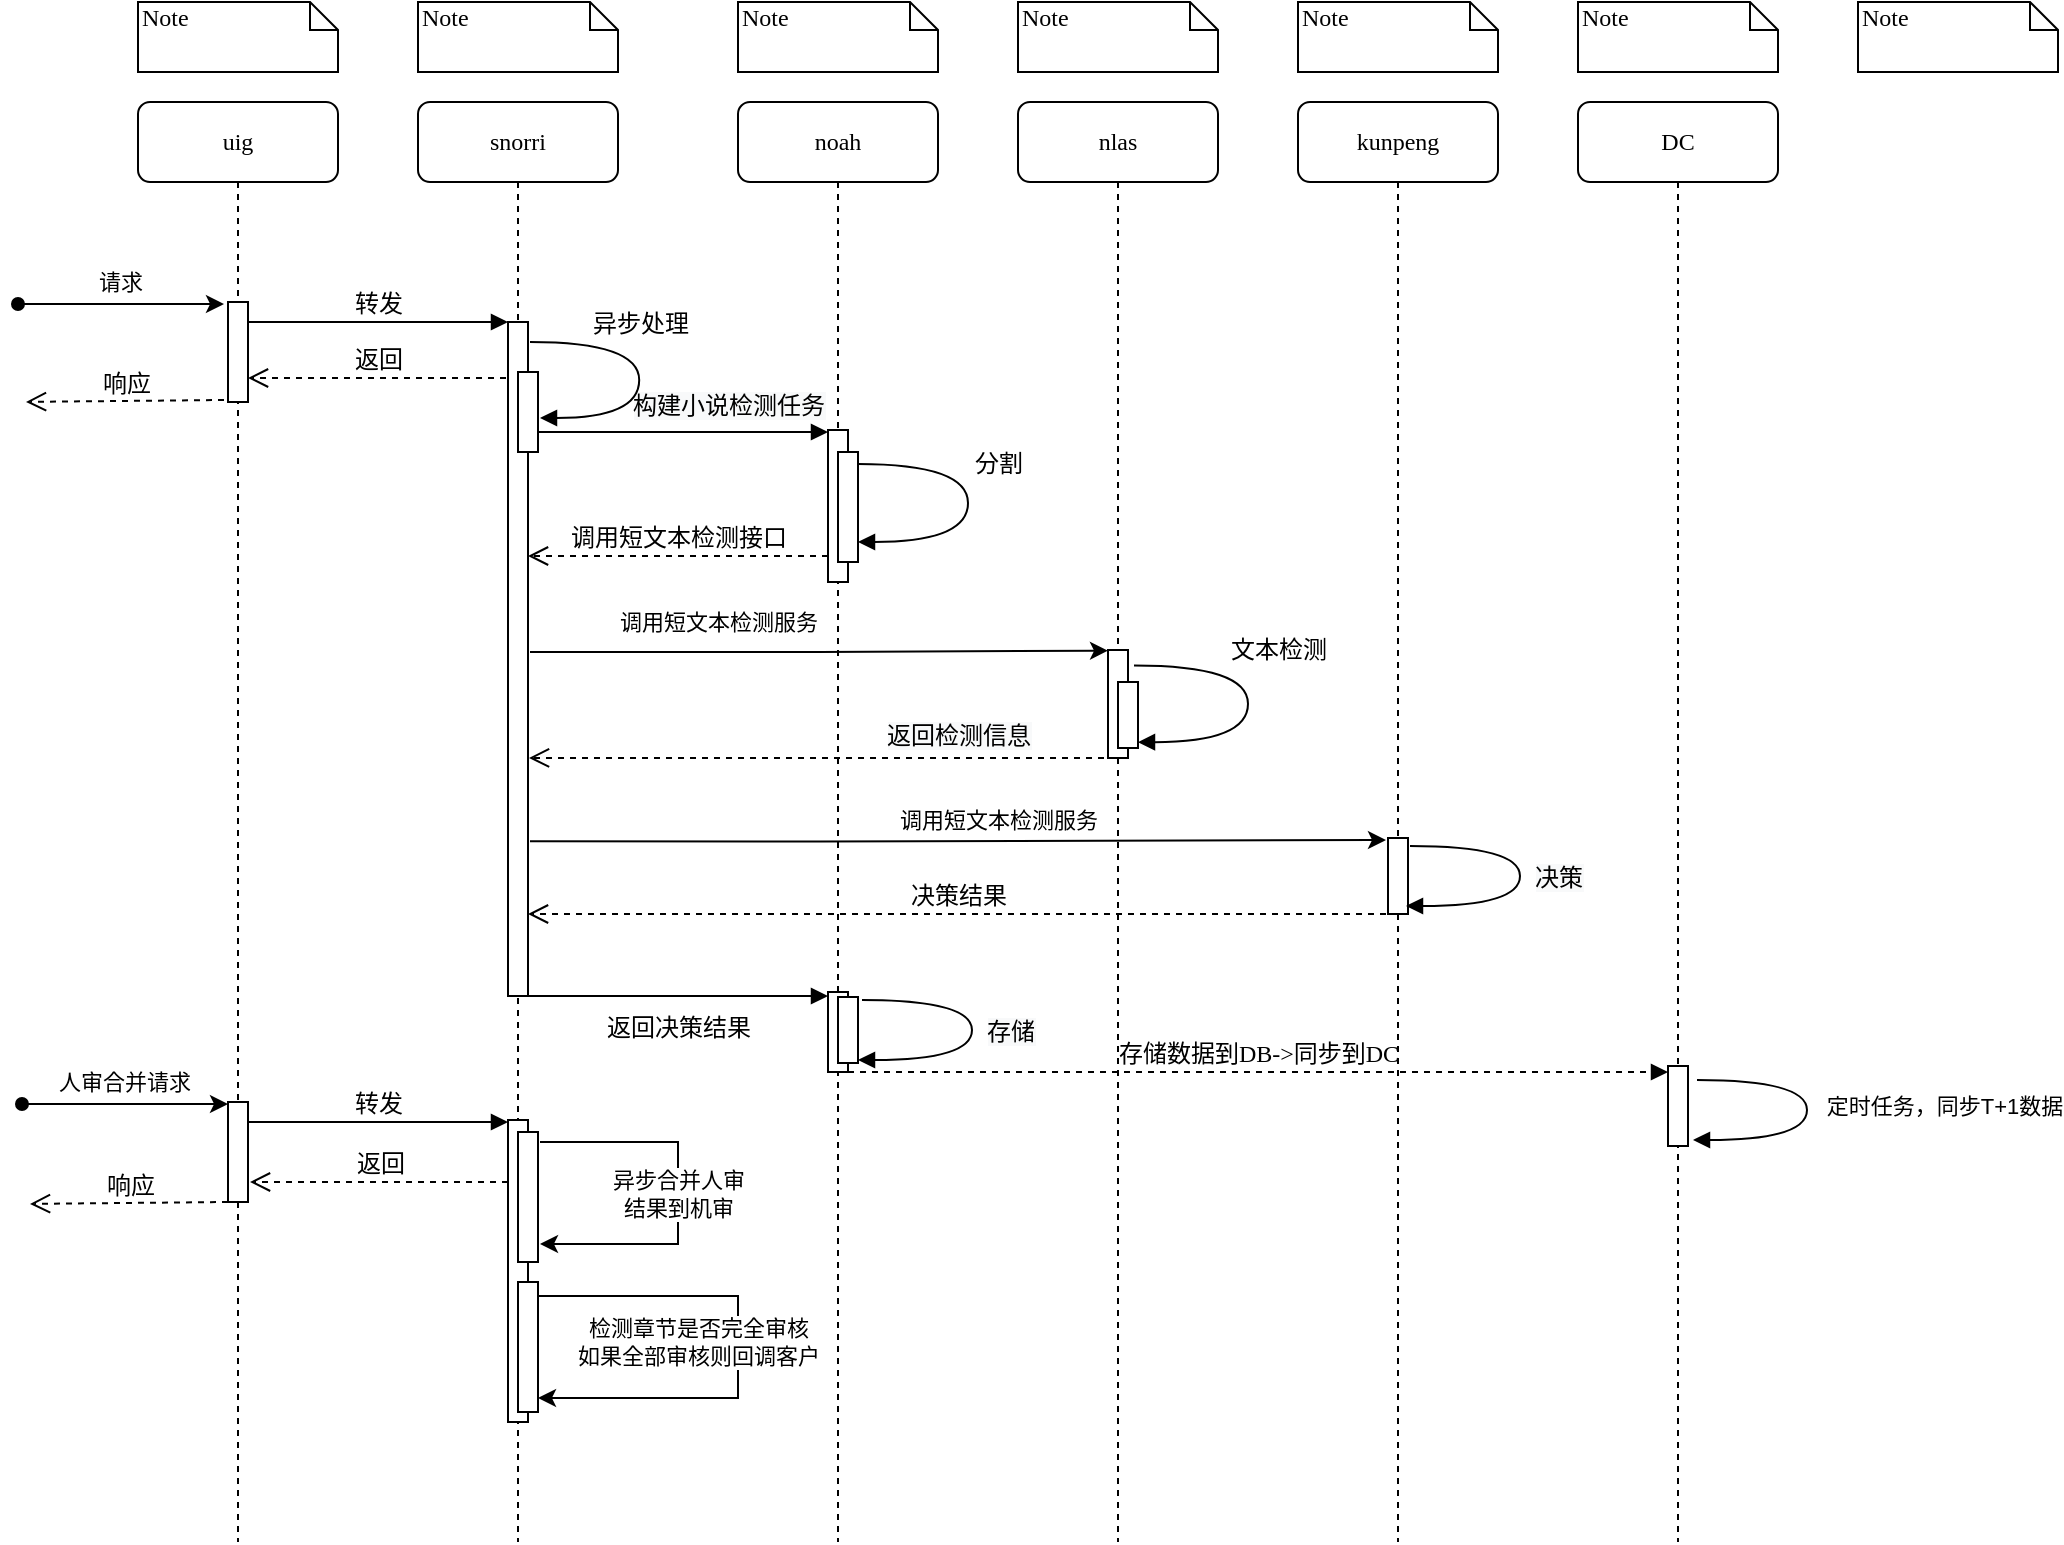 <mxfile version="14.7.6" type="github">
  <diagram name="Page-1" id="13e1069c-82ec-6db2-03f1-153e76fe0fe0">
    <mxGraphModel dx="1064" dy="648" grid="1" gridSize="10" guides="1" tooltips="1" connect="1" arrows="1" fold="1" page="1" pageScale="1" pageWidth="1100" pageHeight="850" background="none" math="0" shadow="0">
      <root>
        <mxCell id="0" />
        <mxCell id="1" parent="0" />
        <mxCell id="7baba1c4bc27f4b0-2" value="snorri" style="shape=umlLifeline;perimeter=lifelinePerimeter;whiteSpace=wrap;html=1;container=1;collapsible=0;recursiveResize=0;outlineConnect=0;rounded=1;shadow=0;comic=0;labelBackgroundColor=none;strokeWidth=1;fontFamily=Verdana;fontSize=12;align=center;" parent="1" vertex="1">
          <mxGeometry x="240" y="80" width="100" height="720" as="geometry" />
        </mxCell>
        <mxCell id="7baba1c4bc27f4b0-10" value="" style="html=1;points=[];perimeter=orthogonalPerimeter;rounded=0;shadow=0;comic=0;labelBackgroundColor=none;strokeWidth=1;fontFamily=Verdana;fontSize=12;align=center;" parent="7baba1c4bc27f4b0-2" vertex="1">
          <mxGeometry x="45" y="110" width="10" height="337" as="geometry" />
        </mxCell>
        <mxCell id="7baba1c4bc27f4b0-3" value="noah" style="shape=umlLifeline;perimeter=lifelinePerimeter;whiteSpace=wrap;html=1;container=1;collapsible=0;recursiveResize=0;outlineConnect=0;rounded=1;shadow=0;comic=0;labelBackgroundColor=none;strokeWidth=1;fontFamily=Verdana;fontSize=12;align=center;" parent="1" vertex="1">
          <mxGeometry x="400" y="80" width="100" height="720" as="geometry" />
        </mxCell>
        <mxCell id="7baba1c4bc27f4b0-13" value="" style="html=1;points=[];perimeter=orthogonalPerimeter;rounded=0;shadow=0;comic=0;labelBackgroundColor=none;strokeWidth=1;fontFamily=Verdana;fontSize=12;align=center;" parent="7baba1c4bc27f4b0-3" vertex="1">
          <mxGeometry x="45" y="164" width="10" height="76" as="geometry" />
        </mxCell>
        <mxCell id="7baba1c4bc27f4b0-4" value="nlas" style="shape=umlLifeline;perimeter=lifelinePerimeter;whiteSpace=wrap;html=1;container=1;collapsible=0;recursiveResize=0;outlineConnect=0;rounded=1;shadow=0;comic=0;labelBackgroundColor=none;strokeWidth=1;fontFamily=Verdana;fontSize=12;align=center;" parent="1" vertex="1">
          <mxGeometry x="540" y="80" width="100" height="720" as="geometry" />
        </mxCell>
        <mxCell id="7baba1c4bc27f4b0-5" value="kunpeng" style="shape=umlLifeline;perimeter=lifelinePerimeter;whiteSpace=wrap;html=1;container=1;collapsible=0;recursiveResize=0;outlineConnect=0;rounded=1;shadow=0;comic=0;labelBackgroundColor=none;strokeWidth=1;fontFamily=Verdana;fontSize=12;align=center;" parent="1" vertex="1">
          <mxGeometry x="680" y="80" width="100" height="720" as="geometry" />
        </mxCell>
        <mxCell id="7baba1c4bc27f4b0-6" value="DC" style="shape=umlLifeline;perimeter=lifelinePerimeter;whiteSpace=wrap;html=1;container=1;collapsible=0;recursiveResize=0;outlineConnect=0;rounded=1;shadow=0;comic=0;labelBackgroundColor=none;strokeWidth=1;fontFamily=Verdana;fontSize=12;align=center;" parent="1" vertex="1">
          <mxGeometry x="820" y="80" width="100" height="720" as="geometry" />
        </mxCell>
        <mxCell id="7baba1c4bc27f4b0-8" value="uig" style="shape=umlLifeline;perimeter=lifelinePerimeter;whiteSpace=wrap;html=1;container=1;collapsible=0;recursiveResize=0;outlineConnect=0;rounded=1;shadow=0;comic=0;labelBackgroundColor=none;strokeWidth=1;fontFamily=Verdana;fontSize=12;align=center;" parent="1" vertex="1">
          <mxGeometry x="100" y="80" width="100" height="720" as="geometry" />
        </mxCell>
        <mxCell id="7baba1c4bc27f4b0-9" value="" style="html=1;points=[];perimeter=orthogonalPerimeter;rounded=0;shadow=0;comic=0;labelBackgroundColor=none;strokeWidth=1;fontFamily=Verdana;fontSize=12;align=center;" parent="7baba1c4bc27f4b0-8" vertex="1">
          <mxGeometry x="45" y="100" width="10" height="50" as="geometry" />
        </mxCell>
        <mxCell id="7baba1c4bc27f4b0-16" value="" style="html=1;points=[];perimeter=orthogonalPerimeter;rounded=0;shadow=0;comic=0;labelBackgroundColor=none;strokeWidth=1;fontFamily=Verdana;fontSize=12;align=center;" parent="1" vertex="1">
          <mxGeometry x="585" y="354" width="10" height="54" as="geometry" />
        </mxCell>
        <mxCell id="7baba1c4bc27f4b0-19" value="" style="html=1;points=[];perimeter=orthogonalPerimeter;rounded=0;shadow=0;comic=0;labelBackgroundColor=none;strokeWidth=1;fontFamily=Verdana;fontSize=12;align=center;" parent="1" vertex="1">
          <mxGeometry x="725" y="448" width="10" height="38" as="geometry" />
        </mxCell>
        <mxCell id="7baba1c4bc27f4b0-11" value="转发" style="html=1;verticalAlign=bottom;endArrow=block;entryX=0;entryY=0;labelBackgroundColor=none;fontFamily=Verdana;fontSize=12;edgeStyle=elbowEdgeStyle;elbow=vertical;" parent="1" edge="1">
          <mxGeometry relative="1" as="geometry">
            <mxPoint x="155" y="190" as="sourcePoint" />
            <mxPoint x="285" y="190" as="targetPoint" />
          </mxGeometry>
        </mxCell>
        <mxCell id="7baba1c4bc27f4b0-14" value="" style="html=1;verticalAlign=bottom;endArrow=block;entryX=0;entryY=0;labelBackgroundColor=none;fontFamily=Verdana;fontSize=12;edgeStyle=elbowEdgeStyle;elbow=vertical;" parent="1" edge="1">
          <mxGeometry y="-25" relative="1" as="geometry">
            <mxPoint x="295" y="245" as="sourcePoint" />
            <mxPoint x="445" y="245.0" as="targetPoint" />
            <mxPoint as="offset" />
          </mxGeometry>
        </mxCell>
        <mxCell id="RXEnnHsVAD80fLG_SkSN-28" value="&lt;span style=&quot;font-family: &amp;#34;verdana&amp;#34; ; font-size: 12px ; background-color: rgb(248 , 249 , 250)&quot;&gt;构建小说检测任务&lt;/span&gt;" style="edgeLabel;html=1;align=center;verticalAlign=middle;resizable=0;points=[];" vertex="1" connectable="0" parent="7baba1c4bc27f4b0-14">
          <mxGeometry x="0.147" y="1" relative="1" as="geometry">
            <mxPoint x="14" y="-12" as="offset" />
          </mxGeometry>
        </mxCell>
        <mxCell id="7baba1c4bc27f4b0-34" value="" style="html=1;points=[];perimeter=orthogonalPerimeter;rounded=0;shadow=0;comic=0;labelBackgroundColor=none;strokeWidth=1;fontFamily=Verdana;fontSize=12;align=center;" parent="1" vertex="1">
          <mxGeometry x="590" y="370" width="10" height="33" as="geometry" />
        </mxCell>
        <mxCell id="7baba1c4bc27f4b0-36" value="文本检测" style="html=1;verticalAlign=bottom;endArrow=block;labelBackgroundColor=none;fontFamily=Verdana;fontSize=12;elbow=vertical;edgeStyle=orthogonalEdgeStyle;curved=1;exitX=1.3;exitY=0.143;exitPerimeter=0;exitDx=0;exitDy=0;" parent="1" source="7baba1c4bc27f4b0-16" edge="1">
          <mxGeometry x="-0.221" y="15" relative="1" as="geometry">
            <mxPoint x="605.66" y="361.01" as="sourcePoint" />
            <mxPoint x="600" y="400.1" as="targetPoint" />
            <Array as="points">
              <mxPoint x="598" y="361" />
              <mxPoint x="655" y="361" />
              <mxPoint x="655" y="400" />
            </Array>
            <mxPoint as="offset" />
          </mxGeometry>
        </mxCell>
        <mxCell id="7baba1c4bc27f4b0-40" value="Note" style="shape=note;whiteSpace=wrap;html=1;size=14;verticalAlign=top;align=left;spacingTop=-6;rounded=0;shadow=0;comic=0;labelBackgroundColor=none;strokeWidth=1;fontFamily=Verdana;fontSize=12" parent="1" vertex="1">
          <mxGeometry x="100" y="30" width="100" height="35" as="geometry" />
        </mxCell>
        <mxCell id="7baba1c4bc27f4b0-41" value="Note" style="shape=note;whiteSpace=wrap;html=1;size=14;verticalAlign=top;align=left;spacingTop=-6;rounded=0;shadow=0;comic=0;labelBackgroundColor=none;strokeWidth=1;fontFamily=Verdana;fontSize=12" parent="1" vertex="1">
          <mxGeometry x="240" y="30" width="100" height="35" as="geometry" />
        </mxCell>
        <mxCell id="7baba1c4bc27f4b0-42" value="Note" style="shape=note;whiteSpace=wrap;html=1;size=14;verticalAlign=top;align=left;spacingTop=-6;rounded=0;shadow=0;comic=0;labelBackgroundColor=none;strokeWidth=1;fontFamily=Verdana;fontSize=12" parent="1" vertex="1">
          <mxGeometry x="400" y="30" width="100" height="35" as="geometry" />
        </mxCell>
        <mxCell id="7baba1c4bc27f4b0-43" value="Note" style="shape=note;whiteSpace=wrap;html=1;size=14;verticalAlign=top;align=left;spacingTop=-6;rounded=0;shadow=0;comic=0;labelBackgroundColor=none;strokeWidth=1;fontFamily=Verdana;fontSize=12" parent="1" vertex="1">
          <mxGeometry x="540" y="30" width="100" height="35" as="geometry" />
        </mxCell>
        <mxCell id="7baba1c4bc27f4b0-44" value="Note" style="shape=note;whiteSpace=wrap;html=1;size=14;verticalAlign=top;align=left;spacingTop=-6;rounded=0;shadow=0;comic=0;labelBackgroundColor=none;strokeWidth=1;fontFamily=Verdana;fontSize=12" parent="1" vertex="1">
          <mxGeometry x="680" y="30" width="100" height="35" as="geometry" />
        </mxCell>
        <mxCell id="7baba1c4bc27f4b0-45" value="Note" style="shape=note;whiteSpace=wrap;html=1;size=14;verticalAlign=top;align=left;spacingTop=-6;rounded=0;shadow=0;comic=0;labelBackgroundColor=none;strokeWidth=1;fontFamily=Verdana;fontSize=12" parent="1" vertex="1">
          <mxGeometry x="820" y="30" width="100" height="35" as="geometry" />
        </mxCell>
        <mxCell id="7baba1c4bc27f4b0-46" value="Note" style="shape=note;whiteSpace=wrap;html=1;size=14;verticalAlign=top;align=left;spacingTop=-6;rounded=0;shadow=0;comic=0;labelBackgroundColor=none;strokeWidth=1;fontFamily=Verdana;fontSize=12" parent="1" vertex="1">
          <mxGeometry x="960" y="30" width="100" height="35" as="geometry" />
        </mxCell>
        <mxCell id="RXEnnHsVAD80fLG_SkSN-1" value="" style="endArrow=classic;html=1;startArrow=oval;startFill=1;" edge="1" parent="1">
          <mxGeometry width="50" height="50" relative="1" as="geometry">
            <mxPoint x="40" y="181" as="sourcePoint" />
            <mxPoint x="143" y="181" as="targetPoint" />
          </mxGeometry>
        </mxCell>
        <mxCell id="RXEnnHsVAD80fLG_SkSN-2" value="请求" style="edgeLabel;html=1;align=center;verticalAlign=middle;resizable=0;points=[];" vertex="1" connectable="0" parent="RXEnnHsVAD80fLG_SkSN-1">
          <mxGeometry x="-0.01" relative="1" as="geometry">
            <mxPoint y="-11" as="offset" />
          </mxGeometry>
        </mxCell>
        <mxCell id="RXEnnHsVAD80fLG_SkSN-3" value="异步处理" style="html=1;verticalAlign=bottom;endArrow=block;labelBackgroundColor=none;fontFamily=Verdana;fontSize=12;elbow=vertical;edgeStyle=orthogonalEdgeStyle;curved=1;exitX=1.038;exitY=0.345;exitPerimeter=0;" edge="1" parent="1">
          <mxGeometry x="-0.234" relative="1" as="geometry">
            <mxPoint x="296.0" y="200.0" as="sourcePoint" />
            <mxPoint x="301" y="238" as="targetPoint" />
            <Array as="points">
              <mxPoint x="350.62" y="199.9" />
              <mxPoint x="350.62" y="237.9" />
            </Array>
            <mxPoint as="offset" />
          </mxGeometry>
        </mxCell>
        <mxCell id="RXEnnHsVAD80fLG_SkSN-4" value="返回" style="html=1;verticalAlign=bottom;endArrow=open;dashed=1;endSize=8;labelBackgroundColor=none;fontFamily=Verdana;fontSize=12;edgeStyle=elbowEdgeStyle;elbow=vertical;" edge="1" parent="1">
          <mxGeometry x="-0.001" relative="1" as="geometry">
            <mxPoint x="155" y="218" as="targetPoint" />
            <Array as="points">
              <mxPoint x="250" y="218" />
              <mxPoint x="410" y="228" />
            </Array>
            <mxPoint x="284" y="218" as="sourcePoint" />
            <mxPoint as="offset" />
          </mxGeometry>
        </mxCell>
        <mxCell id="RXEnnHsVAD80fLG_SkSN-5" value="响应" style="html=1;verticalAlign=bottom;endArrow=open;dashed=1;endSize=8;labelBackgroundColor=none;fontFamily=Verdana;fontSize=12;edgeStyle=elbowEdgeStyle;elbow=vertical;exitX=-0.1;exitY=0.223;exitDx=0;exitDy=0;exitPerimeter=0;" edge="1" parent="1">
          <mxGeometry x="-0.001" relative="1" as="geometry">
            <mxPoint x="44" y="230" as="targetPoint" />
            <Array as="points">
              <mxPoint x="109" y="229.94" />
              <mxPoint x="269" y="239.94" />
            </Array>
            <mxPoint x="143" y="229.0" as="sourcePoint" />
            <mxPoint as="offset" />
          </mxGeometry>
        </mxCell>
        <mxCell id="RXEnnHsVAD80fLG_SkSN-6" value="" style="html=1;points=[];perimeter=orthogonalPerimeter;rounded=0;shadow=0;comic=0;labelBackgroundColor=none;strokeWidth=1;fontFamily=Verdana;fontSize=12;align=center;" vertex="1" parent="1">
          <mxGeometry x="290" y="215" width="10" height="40" as="geometry" />
        </mxCell>
        <mxCell id="RXEnnHsVAD80fLG_SkSN-7" value="" style="html=1;points=[];perimeter=orthogonalPerimeter;rounded=0;shadow=0;comic=0;labelBackgroundColor=none;strokeWidth=1;fontFamily=Verdana;fontSize=12;align=center;" vertex="1" parent="1">
          <mxGeometry x="450" y="255" width="10" height="55" as="geometry" />
        </mxCell>
        <mxCell id="RXEnnHsVAD80fLG_SkSN-8" value="分割" style="html=1;verticalAlign=bottom;endArrow=block;labelBackgroundColor=none;fontFamily=Verdana;fontSize=12;elbow=vertical;edgeStyle=orthogonalEdgeStyle;curved=1;exitX=1;exitY=0.109;exitPerimeter=0;exitDx=0;exitDy=0;" edge="1" parent="1" source="RXEnnHsVAD80fLG_SkSN-7">
          <mxGeometry x="-0.141" y="15" relative="1" as="geometry">
            <mxPoint x="465.66" y="260.91" as="sourcePoint" />
            <mxPoint x="460" y="300" as="targetPoint" />
            <Array as="points">
              <mxPoint x="515" y="261" />
              <mxPoint x="515" y="300" />
            </Array>
            <mxPoint as="offset" />
          </mxGeometry>
        </mxCell>
        <mxCell id="RXEnnHsVAD80fLG_SkSN-9" value="调用短文本检测接口" style="html=1;verticalAlign=bottom;endArrow=open;dashed=1;endSize=8;labelBackgroundColor=none;fontFamily=Verdana;fontSize=12;edgeStyle=elbowEdgeStyle;elbow=vertical;" edge="1" parent="1">
          <mxGeometry relative="1" as="geometry">
            <mxPoint x="295" y="307" as="targetPoint" />
            <Array as="points" />
            <mxPoint x="445" y="307" as="sourcePoint" />
          </mxGeometry>
        </mxCell>
        <mxCell id="RXEnnHsVAD80fLG_SkSN-11" value="" style="edgeStyle=orthogonalEdgeStyle;rounded=0;orthogonalLoop=1;jettySize=auto;html=1;startArrow=none;startFill=0;entryX=0;entryY=0.006;entryDx=0;entryDy=0;entryPerimeter=0;" edge="1" parent="1" target="7baba1c4bc27f4b0-16">
          <mxGeometry x="0.274" y="5" relative="1" as="geometry">
            <mxPoint x="296" y="355" as="sourcePoint" />
            <mxPoint x="449.5" y="346" as="targetPoint" />
            <Array as="points">
              <mxPoint x="441" y="355" />
            </Array>
            <mxPoint as="offset" />
          </mxGeometry>
        </mxCell>
        <mxCell id="RXEnnHsVAD80fLG_SkSN-25" value="调用短文本检测服务" style="edgeLabel;html=1;align=center;verticalAlign=middle;resizable=0;points=[];" vertex="1" connectable="0" parent="RXEnnHsVAD80fLG_SkSN-11">
          <mxGeometry x="-0.128" y="-1" relative="1" as="geometry">
            <mxPoint x="-32" y="-16" as="offset" />
          </mxGeometry>
        </mxCell>
        <mxCell id="RXEnnHsVAD80fLG_SkSN-12" value="" style="html=1;verticalAlign=bottom;endArrow=open;dashed=1;endSize=8;exitX=-0.1;exitY=0.964;labelBackgroundColor=none;fontFamily=Verdana;fontSize=12;exitDx=0;exitDy=0;exitPerimeter=0;" edge="1" parent="1">
          <mxGeometry relative="1" as="geometry">
            <mxPoint x="295.5" y="407.984" as="targetPoint" />
            <mxPoint x="583" y="407.984" as="sourcePoint" />
          </mxGeometry>
        </mxCell>
        <mxCell id="RXEnnHsVAD80fLG_SkSN-26" value="&lt;span style=&quot;font-family: &amp;#34;verdana&amp;#34; ; font-size: 12px ; background-color: rgb(248 , 249 , 250)&quot;&gt;返回检测信息&lt;/span&gt;" style="edgeLabel;html=1;align=center;verticalAlign=middle;resizable=0;points=[];" vertex="1" connectable="0" parent="RXEnnHsVAD80fLG_SkSN-12">
          <mxGeometry x="0.162" relative="1" as="geometry">
            <mxPoint x="94" y="-11" as="offset" />
          </mxGeometry>
        </mxCell>
        <mxCell id="RXEnnHsVAD80fLG_SkSN-13" value="" style="edgeStyle=orthogonalEdgeStyle;rounded=0;orthogonalLoop=1;jettySize=auto;html=1;startArrow=none;startFill=0;" edge="1" parent="1">
          <mxGeometry relative="1" as="geometry">
            <mxPoint x="296" y="449.66" as="sourcePoint" />
            <mxPoint x="724" y="449" as="targetPoint" />
            <Array as="points">
              <mxPoint x="441" y="450" />
            </Array>
          </mxGeometry>
        </mxCell>
        <mxCell id="RXEnnHsVAD80fLG_SkSN-27" value="调用短文本检测服务" style="edgeLabel;html=1;align=center;verticalAlign=middle;resizable=0;points=[];" vertex="1" connectable="0" parent="RXEnnHsVAD80fLG_SkSN-13">
          <mxGeometry x="0.093" y="-1" relative="1" as="geometry">
            <mxPoint y="-12" as="offset" />
          </mxGeometry>
        </mxCell>
        <mxCell id="RXEnnHsVAD80fLG_SkSN-14" value="决策结果" style="html=1;verticalAlign=bottom;endArrow=open;dashed=1;endSize=8;exitX=0;exitY=0.95;labelBackgroundColor=none;fontFamily=Verdana;fontSize=12;" edge="1" parent="1">
          <mxGeometry relative="1" as="geometry">
            <mxPoint x="295" y="486" as="targetPoint" />
            <mxPoint x="724" y="486" as="sourcePoint" />
          </mxGeometry>
        </mxCell>
        <mxCell id="RXEnnHsVAD80fLG_SkSN-17" value="" style="html=1;verticalAlign=bottom;endArrow=block;labelBackgroundColor=none;fontFamily=Verdana;fontSize=12;elbow=vertical;edgeStyle=orthogonalEdgeStyle;curved=1;exitX=1.038;exitY=0.345;exitPerimeter=0;" edge="1" parent="1">
          <mxGeometry x="-0.225" y="9" relative="1" as="geometry">
            <mxPoint x="736.003" y="452" as="sourcePoint" />
            <mxPoint x="734" y="482" as="targetPoint" />
            <Array as="points">
              <mxPoint x="791" y="452" />
              <mxPoint x="791" y="482" />
            </Array>
            <mxPoint as="offset" />
          </mxGeometry>
        </mxCell>
        <mxCell id="RXEnnHsVAD80fLG_SkSN-24" value="&lt;span style=&quot;font-family: &amp;#34;verdana&amp;#34; ; font-size: 12px ; background-color: rgb(248 , 249 , 250)&quot;&gt;决策&lt;/span&gt;" style="edgeLabel;html=1;align=center;verticalAlign=middle;resizable=0;points=[];" vertex="1" connectable="0" parent="RXEnnHsVAD80fLG_SkSN-17">
          <mxGeometry x="0.592" y="-2" relative="1" as="geometry">
            <mxPoint x="47" y="-12" as="offset" />
          </mxGeometry>
        </mxCell>
        <mxCell id="RXEnnHsVAD80fLG_SkSN-18" value="" style="html=1;points=[];perimeter=orthogonalPerimeter;rounded=0;shadow=0;comic=0;labelBackgroundColor=none;strokeWidth=1;fontFamily=Verdana;fontSize=12;align=center;" vertex="1" parent="1">
          <mxGeometry x="445" y="525" width="10" height="40" as="geometry" />
        </mxCell>
        <mxCell id="RXEnnHsVAD80fLG_SkSN-19" value="返回决策结果" style="html=1;verticalAlign=bottom;endArrow=block;entryX=0;entryY=0;labelBackgroundColor=none;fontFamily=Verdana;fontSize=12;edgeStyle=elbowEdgeStyle;elbow=vertical;" edge="1" parent="1">
          <mxGeometry y="-25" relative="1" as="geometry">
            <mxPoint x="295" y="527" as="sourcePoint" />
            <mxPoint x="445" y="527.0" as="targetPoint" />
            <mxPoint as="offset" />
          </mxGeometry>
        </mxCell>
        <mxCell id="RXEnnHsVAD80fLG_SkSN-20" value="" style="html=1;points=[];perimeter=orthogonalPerimeter;rounded=0;shadow=0;comic=0;labelBackgroundColor=none;strokeWidth=1;fontFamily=Verdana;fontSize=12;align=center;" vertex="1" parent="1">
          <mxGeometry x="865" y="562" width="10" height="40" as="geometry" />
        </mxCell>
        <mxCell id="RXEnnHsVAD80fLG_SkSN-21" value="存储数据到DB-&amp;gt;同步到DC" style="html=1;verticalAlign=bottom;endArrow=block;labelBackgroundColor=none;fontFamily=Verdana;fontSize=12;edgeStyle=elbowEdgeStyle;elbow=horizontal;dashed=1;" edge="1" parent="1">
          <mxGeometry relative="1" as="geometry">
            <mxPoint x="455" y="565" as="sourcePoint" />
            <mxPoint x="865" y="565" as="targetPoint" />
            <mxPoint as="offset" />
          </mxGeometry>
        </mxCell>
        <mxCell id="RXEnnHsVAD80fLG_SkSN-22" value="" style="html=1;verticalAlign=bottom;endArrow=block;labelBackgroundColor=none;fontFamily=Verdana;fontSize=12;elbow=vertical;edgeStyle=orthogonalEdgeStyle;curved=1;exitX=1.038;exitY=0.345;exitPerimeter=0;" edge="1" parent="1">
          <mxGeometry x="-0.225" y="9" relative="1" as="geometry">
            <mxPoint x="879.503" y="569" as="sourcePoint" />
            <mxPoint x="877.5" y="599" as="targetPoint" />
            <Array as="points">
              <mxPoint x="934.5" y="569" />
              <mxPoint x="934.5" y="599" />
            </Array>
            <mxPoint as="offset" />
          </mxGeometry>
        </mxCell>
        <mxCell id="RXEnnHsVAD80fLG_SkSN-23" value="定时任务，同步T+1数据" style="edgeLabel;html=1;align=center;verticalAlign=middle;resizable=0;points=[];" vertex="1" connectable="0" parent="RXEnnHsVAD80fLG_SkSN-22">
          <mxGeometry x="0.014" y="-1" relative="1" as="geometry">
            <mxPoint x="69" y="-4" as="offset" />
          </mxGeometry>
        </mxCell>
        <mxCell id="RXEnnHsVAD80fLG_SkSN-29" value="" style="html=1;points=[];perimeter=orthogonalPerimeter;rounded=0;shadow=0;comic=0;labelBackgroundColor=none;strokeWidth=1;fontFamily=Verdana;fontSize=12;align=center;" vertex="1" parent="1">
          <mxGeometry x="450" y="527.5" width="10" height="33" as="geometry" />
        </mxCell>
        <mxCell id="RXEnnHsVAD80fLG_SkSN-30" value="" style="html=1;verticalAlign=bottom;endArrow=block;labelBackgroundColor=none;fontFamily=Verdana;fontSize=12;elbow=vertical;edgeStyle=orthogonalEdgeStyle;curved=1;exitX=1.038;exitY=0.345;exitPerimeter=0;" edge="1" parent="1">
          <mxGeometry x="-0.225" y="9" relative="1" as="geometry">
            <mxPoint x="462.003" y="529" as="sourcePoint" />
            <mxPoint x="460" y="559" as="targetPoint" />
            <Array as="points">
              <mxPoint x="517" y="529" />
              <mxPoint x="517" y="559" />
            </Array>
            <mxPoint as="offset" />
          </mxGeometry>
        </mxCell>
        <mxCell id="RXEnnHsVAD80fLG_SkSN-31" value="&lt;span style=&quot;font-family: &amp;#34;verdana&amp;#34; ; font-size: 12px ; background-color: rgb(248 , 249 , 250)&quot;&gt;存储&lt;/span&gt;" style="edgeLabel;html=1;align=center;verticalAlign=middle;resizable=0;points=[];" vertex="1" connectable="0" parent="RXEnnHsVAD80fLG_SkSN-30">
          <mxGeometry x="0.592" y="-2" relative="1" as="geometry">
            <mxPoint x="47" y="-12" as="offset" />
          </mxGeometry>
        </mxCell>
        <mxCell id="RXEnnHsVAD80fLG_SkSN-32" value="" style="html=1;points=[];perimeter=orthogonalPerimeter;rounded=0;shadow=0;comic=0;labelBackgroundColor=none;strokeWidth=1;fontFamily=Verdana;fontSize=12;align=center;" vertex="1" parent="1">
          <mxGeometry x="285" y="589" width="10" height="151" as="geometry" />
        </mxCell>
        <mxCell id="RXEnnHsVAD80fLG_SkSN-33" value="" style="html=1;points=[];perimeter=orthogonalPerimeter;rounded=0;shadow=0;comic=0;labelBackgroundColor=none;strokeWidth=1;fontFamily=Verdana;fontSize=12;align=center;" vertex="1" parent="1">
          <mxGeometry x="145" y="580" width="10" height="50" as="geometry" />
        </mxCell>
        <mxCell id="RXEnnHsVAD80fLG_SkSN-34" value="" style="endArrow=classic;html=1;startArrow=oval;startFill=1;" edge="1" parent="1">
          <mxGeometry width="50" height="50" relative="1" as="geometry">
            <mxPoint x="42" y="581" as="sourcePoint" />
            <mxPoint x="145" y="581" as="targetPoint" />
          </mxGeometry>
        </mxCell>
        <mxCell id="RXEnnHsVAD80fLG_SkSN-35" value="人审合并请求" style="edgeLabel;html=1;align=center;verticalAlign=middle;resizable=0;points=[];" vertex="1" connectable="0" parent="RXEnnHsVAD80fLG_SkSN-34">
          <mxGeometry x="-0.01" relative="1" as="geometry">
            <mxPoint y="-11" as="offset" />
          </mxGeometry>
        </mxCell>
        <mxCell id="RXEnnHsVAD80fLG_SkSN-36" value="响应" style="html=1;verticalAlign=bottom;endArrow=open;dashed=1;endSize=8;labelBackgroundColor=none;fontFamily=Verdana;fontSize=12;edgeStyle=elbowEdgeStyle;elbow=vertical;exitX=-0.1;exitY=0.223;exitDx=0;exitDy=0;exitPerimeter=0;" edge="1" parent="1">
          <mxGeometry x="-0.001" relative="1" as="geometry">
            <mxPoint x="46" y="631" as="targetPoint" />
            <Array as="points">
              <mxPoint x="111" y="630.94" />
              <mxPoint x="271" y="640.94" />
            </Array>
            <mxPoint x="145" y="630" as="sourcePoint" />
            <mxPoint as="offset" />
          </mxGeometry>
        </mxCell>
        <mxCell id="RXEnnHsVAD80fLG_SkSN-37" value="转发" style="html=1;verticalAlign=bottom;endArrow=block;entryX=0;entryY=0;labelBackgroundColor=none;fontFamily=Verdana;fontSize=12;edgeStyle=elbowEdgeStyle;elbow=vertical;" edge="1" parent="1">
          <mxGeometry relative="1" as="geometry">
            <mxPoint x="155" y="590" as="sourcePoint" />
            <mxPoint x="285" y="590" as="targetPoint" />
          </mxGeometry>
        </mxCell>
        <mxCell id="RXEnnHsVAD80fLG_SkSN-38" value="" style="html=1;points=[];perimeter=orthogonalPerimeter;rounded=0;shadow=0;comic=0;labelBackgroundColor=none;strokeWidth=1;fontFamily=Verdana;fontSize=12;align=center;" vertex="1" parent="1">
          <mxGeometry x="290" y="595" width="10" height="65" as="geometry" />
        </mxCell>
        <mxCell id="RXEnnHsVAD80fLG_SkSN-39" value="异步合并人审&lt;br&gt;结果到机审" style="edgeStyle=orthogonalEdgeStyle;rounded=0;orthogonalLoop=1;jettySize=auto;html=1;startArrow=none;startFill=0;" edge="1" parent="1">
          <mxGeometry relative="1" as="geometry">
            <mxPoint x="301" y="600" as="sourcePoint" />
            <mxPoint x="301" y="651" as="targetPoint" />
            <Array as="points">
              <mxPoint x="301" y="600" />
              <mxPoint x="370" y="600" />
              <mxPoint x="370" y="651" />
            </Array>
          </mxGeometry>
        </mxCell>
        <mxCell id="RXEnnHsVAD80fLG_SkSN-40" value="" style="html=1;points=[];perimeter=orthogonalPerimeter;rounded=0;shadow=0;comic=0;labelBackgroundColor=none;strokeWidth=1;fontFamily=Verdana;fontSize=12;align=center;" vertex="1" parent="1">
          <mxGeometry x="290" y="670" width="10" height="65" as="geometry" />
        </mxCell>
        <mxCell id="RXEnnHsVAD80fLG_SkSN-41" value="检测章节是否完全审核&lt;br&gt;如果全部审核则回调客户" style="edgeStyle=orthogonalEdgeStyle;rounded=0;orthogonalLoop=1;jettySize=auto;html=1;startArrow=none;startFill=0;" edge="1" parent="1">
          <mxGeometry x="-0.02" y="-20" relative="1" as="geometry">
            <mxPoint x="300" y="677" as="sourcePoint" />
            <mxPoint x="300" y="728" as="targetPoint" />
            <Array as="points">
              <mxPoint x="400" y="677" />
              <mxPoint x="400" y="728" />
            </Array>
            <mxPoint as="offset" />
          </mxGeometry>
        </mxCell>
        <mxCell id="RXEnnHsVAD80fLG_SkSN-42" value="返回" style="html=1;verticalAlign=bottom;endArrow=open;dashed=1;endSize=8;labelBackgroundColor=none;fontFamily=Verdana;fontSize=12;edgeStyle=elbowEdgeStyle;elbow=vertical;" edge="1" parent="1">
          <mxGeometry x="-0.001" relative="1" as="geometry">
            <mxPoint x="156" y="620" as="targetPoint" />
            <Array as="points">
              <mxPoint x="251" y="620" />
              <mxPoint x="411" y="630" />
            </Array>
            <mxPoint x="285" y="620" as="sourcePoint" />
            <mxPoint as="offset" />
          </mxGeometry>
        </mxCell>
      </root>
    </mxGraphModel>
  </diagram>
</mxfile>
